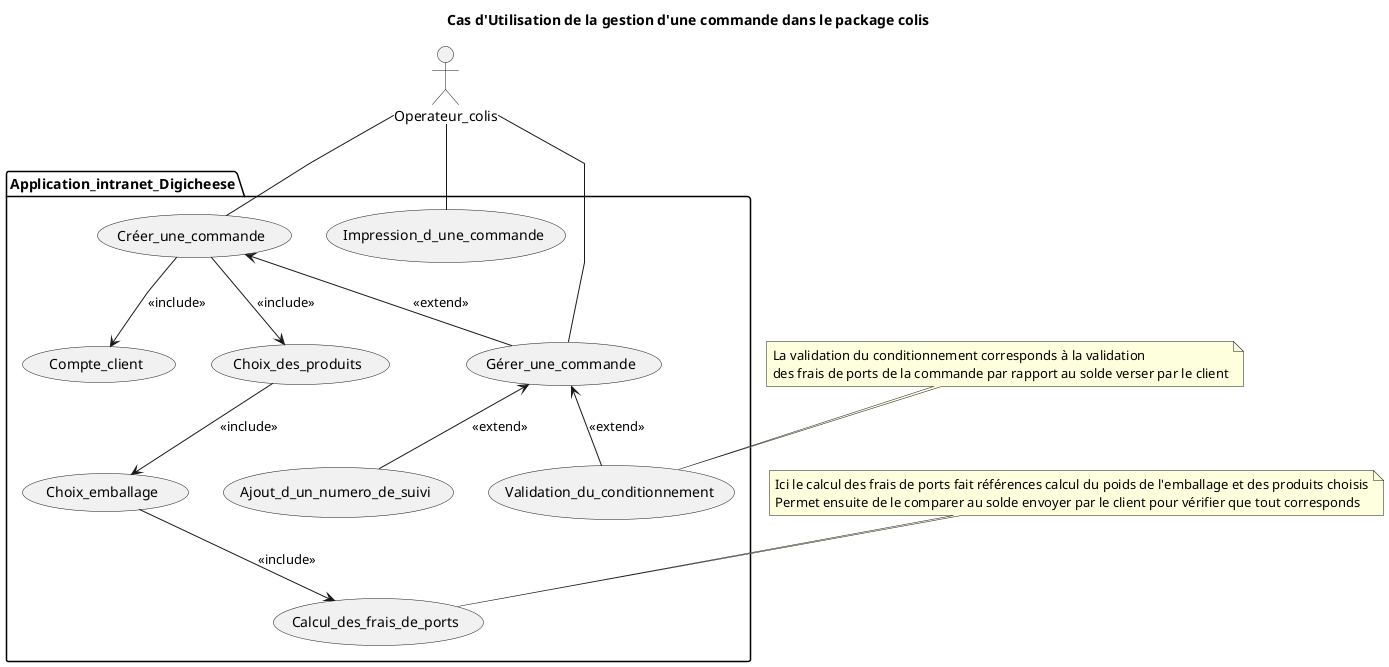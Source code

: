 @startuml Cas_utilisation_colis
'left to right direction
skinparam linetype polyline

actor Operateur_colis

package Application_intranet_Digicheese {
    usecase Compte_client

    usecase Créer_une_commande
    usecase Gérer_une_commande

    usecase Choix_des_produits
    usecase Choix_emballage

    usecase Calcul_des_frais_de_ports
    usecase Validation_du_conditionnement

    usecase Ajout_d_un_numero_de_suivi

    usecase Impression_d_une_commande
}

Operateur_colis -- Créer_une_commande
Operateur_colis -- Gérer_une_commande
Operateur_colis -- Impression_d_une_commande

Créer_une_commande --> Compte_client : <<include>>
Créer_une_commande --> Choix_des_produits : <<include>>
Choix_des_produits --> Choix_emballage : <<include>>
Choix_emballage --> Calcul_des_frais_de_ports : <<include>>

Créer_une_commande <-- Gérer_une_commande : <<extend>>

Gérer_une_commande <-- Validation_du_conditionnement : <<extend>>
Gérer_une_commande <-- Ajout_d_un_numero_de_suivi : <<extend>>

note "Ici le calcul des frais de ports fait références calcul du poids de l'emballage et des produits choisis\nPermet ensuite de le comparer au solde envoyer par le client pour vérifier que tout corresponds" as N1
note "La validation du conditionnement corresponds à la validation\ndes frais de ports de la commande par rapport au solde verser par le client" as N2

N1 .. Calcul_des_frais_de_ports
N2 .. Validation_du_conditionnement

title Cas d'Utilisation de la gestion d'une commande dans le package colis
@enduml